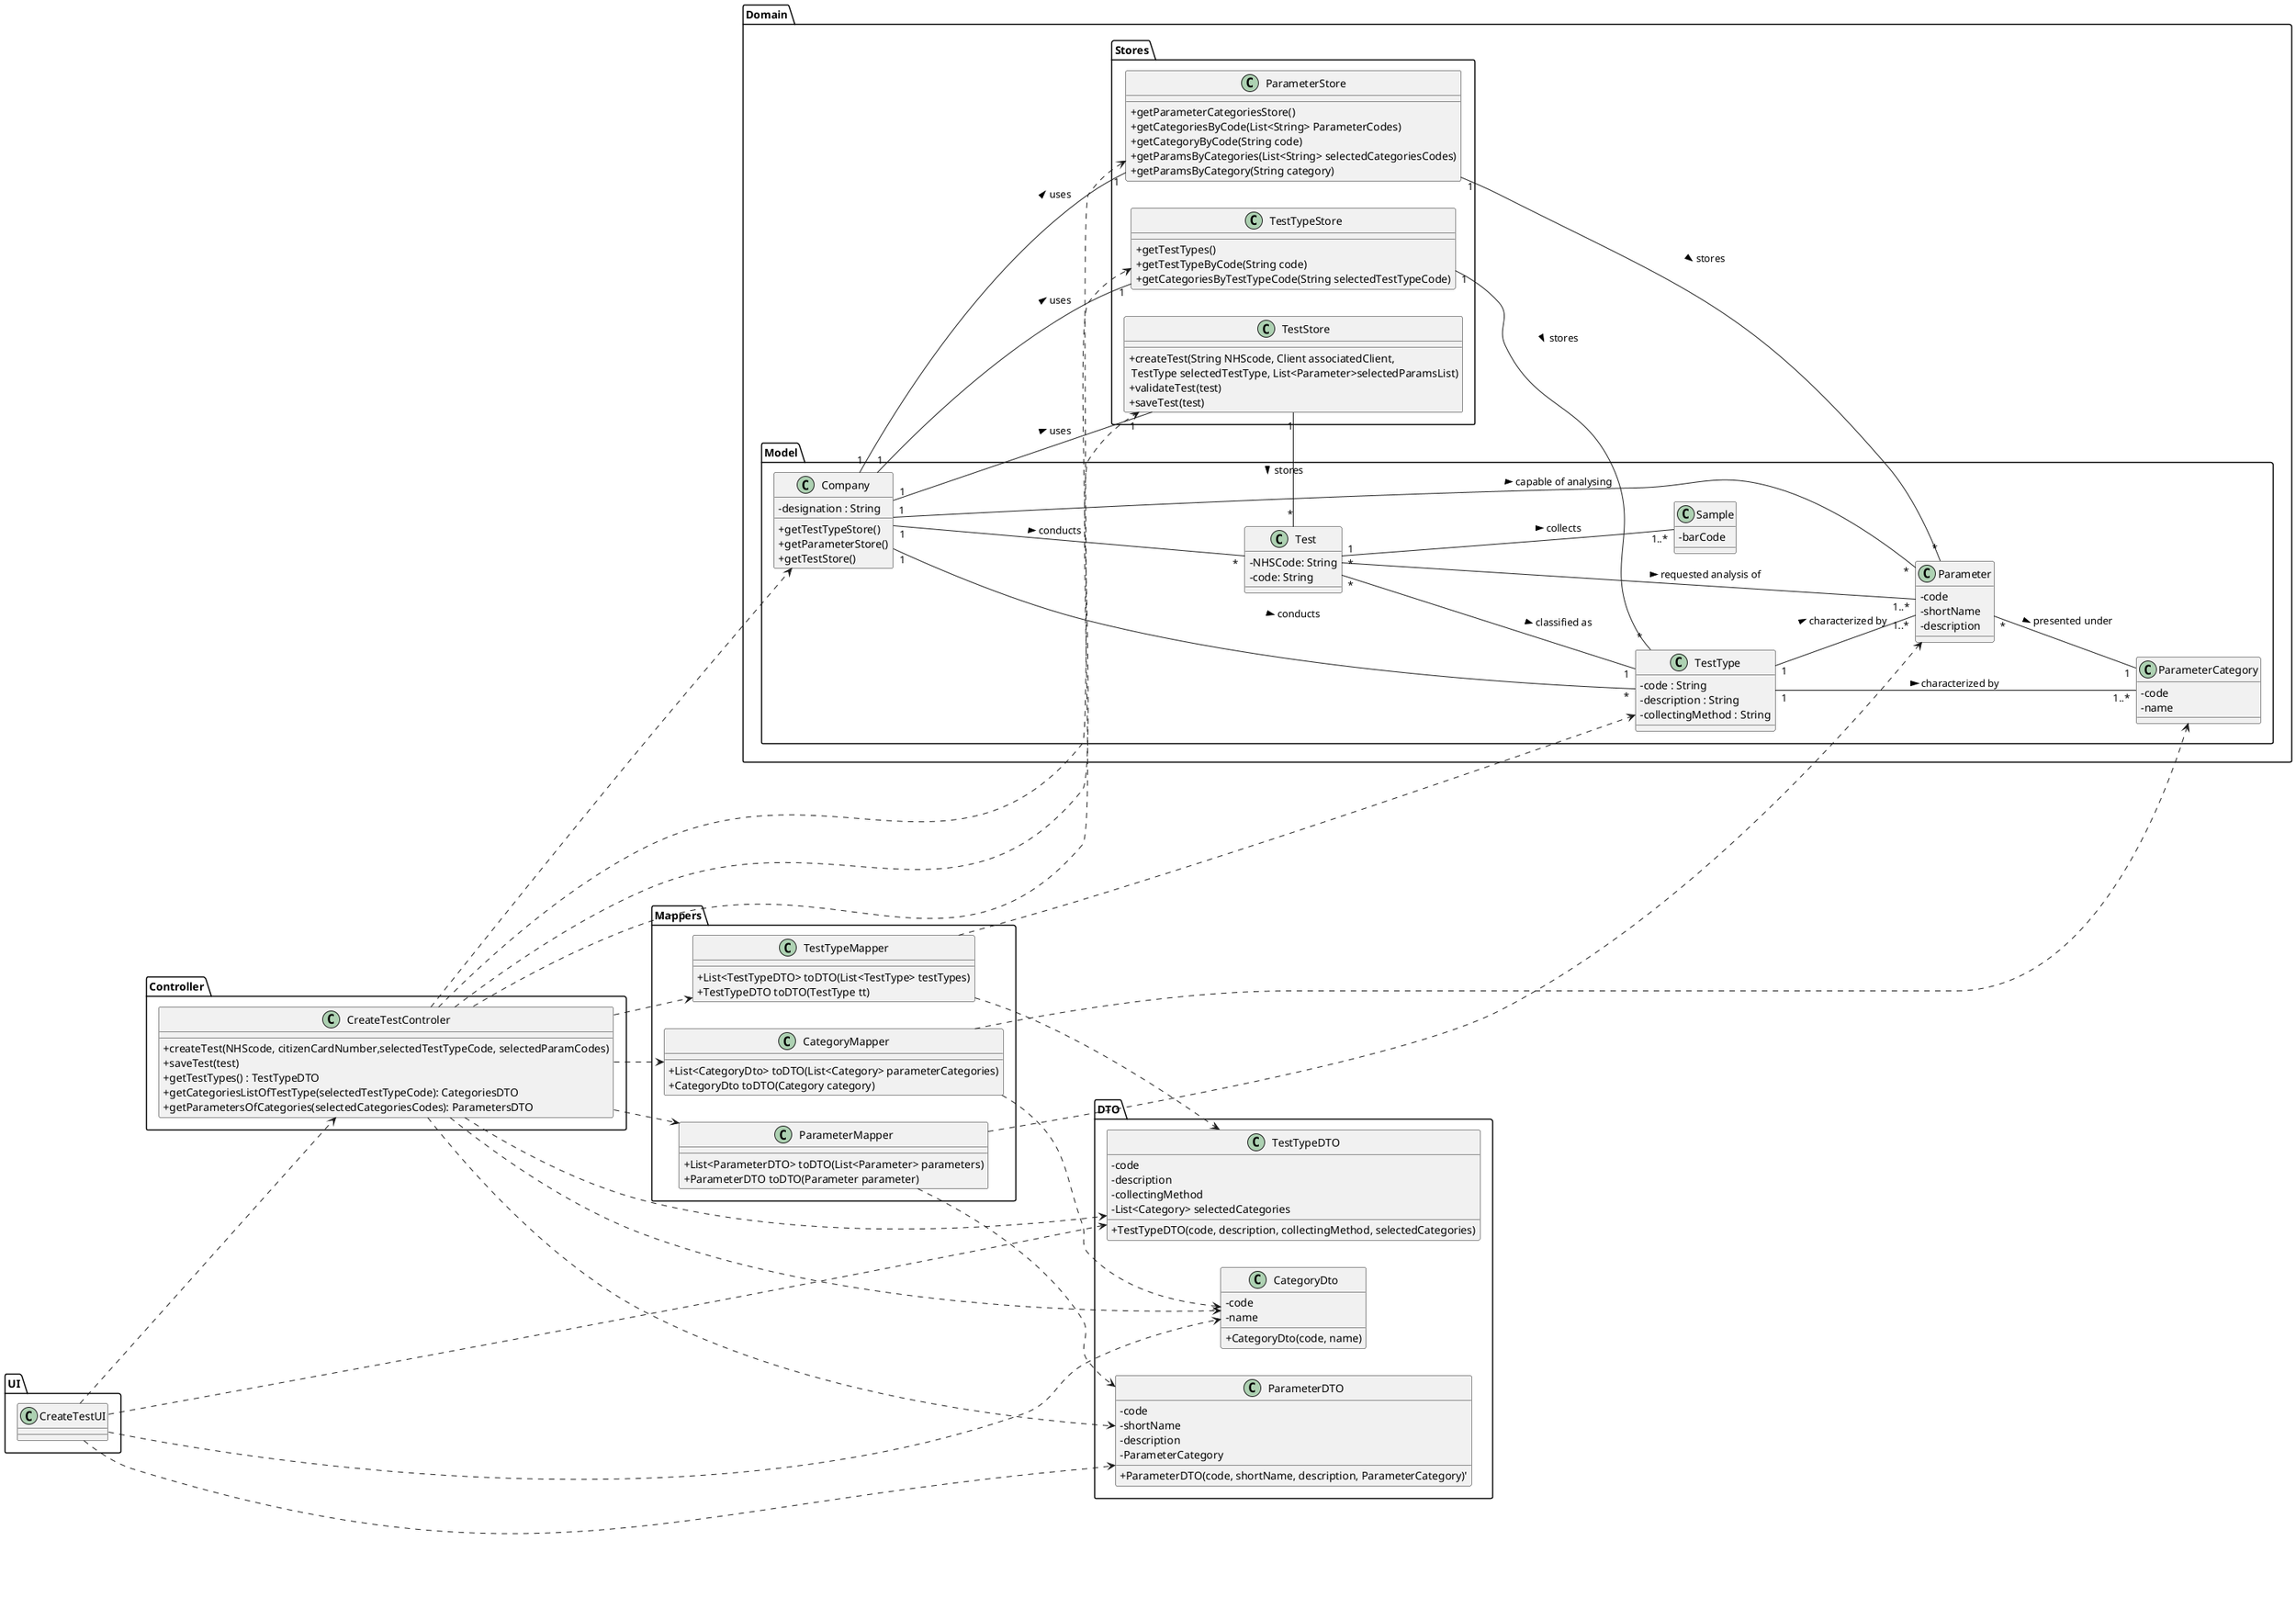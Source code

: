 @startuml
skinparam classAttributeIconSize 0
left to right direction


package UI <<Folder>> {
  class CreateTestUI{
  }
}


package Domain <<Folder>> {
    package Model <<Folder>> {

        class TestType {
        - code : String
        - description : String
        - collectingMethod : String
        }

        class Test{
            - NHSCode: String
            - code: String
        }

        class Sample{
            - barCode
        }

        class Parameter {
          -code
          -shortName
          -description
        }

        class Company {
            -designation : String
            +getTestTypeStore()
            +getParameterStore()
            +getTestStore()
        }

        class ParameterCategory{
            -code
            -name
        }

    }
    package Stores <<Folder>> {
        class ParameterStore {
            +getParameterCategoriesStore()
            +getCategoriesByCode(List<String> ParameterCodes)
            +getCategoryByCode(String code)
            +getParamsByCategories(List<String> selectedCategoriesCodes)
            +getParamsByCategory(String category)
        }

        class TestTypeStore {
               +getTestTypes()
               +getTestTypeByCode(String code)
               +getCategoriesByTestTypeCode(String selectedTestTypeCode)
            }

        class TestStore {
            +createTest(String NHScode, Client associatedClient,\n TestType selectedTestType, List<Parameter>selectedParamsList)
            +validateTest(test)
            +saveTest(test)
        }

    }
}

package Controller <<Folder>>{
    class CreateTestControler{
    +createTest(NHScode, citizenCardNumber,selectedTestTypeCode, selectedParamCodes)
    +saveTest(test)
    +getTestTypes() : TestTypeDTO
    +getCategoriesListOfTestType(selectedTestTypeCode): CategoriesDTO
    +getParametersOfCategories(selectedCategoriesCodes): ParametersDTO
    }
}

package DTO <<Folder>>{
    class TestTypeDTO {
    -code
    -description
    -collectingMethod
    -List<Category> selectedCategories
    +TestTypeDTO(code, description, collectingMethod, selectedCategories)
    }

    class CategoryDto {
    -code
    -name
    +CategoryDto(code, name)
    }

    class ParameterDTO {
    -code
    -shortName
    -description
    -ParameterCategory
    +ParameterDTO(code, shortName, description, ParameterCategory)'
    }

}

package Mappers <<Folder>>{
    class TestTypeMapper {
        +List<TestTypeDTO> toDTO(List<TestType> testTypes)
        +TestTypeDTO toDTO(TestType tt)
    }
    class CategoryMapper{
        +List<CategoryDto> toDTO(List<Category> parameterCategories)
        +CategoryDto toDTO(Category category)
    }
    class ParameterMapper {
        +List<ParameterDTO> toDTO(List<Parameter> parameters)
        +ParameterDTO toDTO(Parameter parameter)
    }

}



CreateTestUI ..> CreateTestControler
CreateTestUI ..> CategoryDto
CreateTestUI ..> ParameterDTO
CreateTestUI ..> TestTypeDTO
CategoryMapper ..> CategoryDto
CategoryMapper ..> ParameterCategory
ParameterMapper ..> ParameterDTO
ParameterMapper ..> Parameter
TestTypeMapper ..> TestTypeDTO
TestTypeMapper ..> TestType
CreateTestControler ..> Company
CreateTestControler ..> CategoryMapper
CreateTestControler ..> CategoryDto
CreateTestControler ..> ParameterMapper
CreateTestControler ..> ParameterDTO
CreateTestControler ..> TestTypeMapper
CreateTestControler ..> TestTypeDTO
CreateTestControler ..> ParameterStore
CreateTestControler ..> TestTypeStore
CreateTestControler ..> TestStore
TestTypeStore "1" -- "*" TestType : stores >
TestStore "1" -- "*" Test : stores >
ParameterStore "1" -- "*" Parameter : stores >
Company "1" -- "1" ParameterStore : uses >
Company "1" -- "1" TestTypeStore : uses >
Company "1" -- "1" TestStore : uses >
TestType "1" -- "1..*" Parameter : characterized by >
Company "1" -- "*" TestType : conducts >
Company "1" -- "*" Test : conducts >
Company "1" -- "*" Parameter : capable of analysing >
Test "*" -- "1" TestType : classified as >
Test "*" -- "1..*" Parameter : requested analysis of >
Test "1" -- "1..*" Sample : collects >
Parameter "*" -- "1" ParameterCategory: presented under >
TestType "1" -- "1..*" ParameterCategory : characterized by >


@enduml